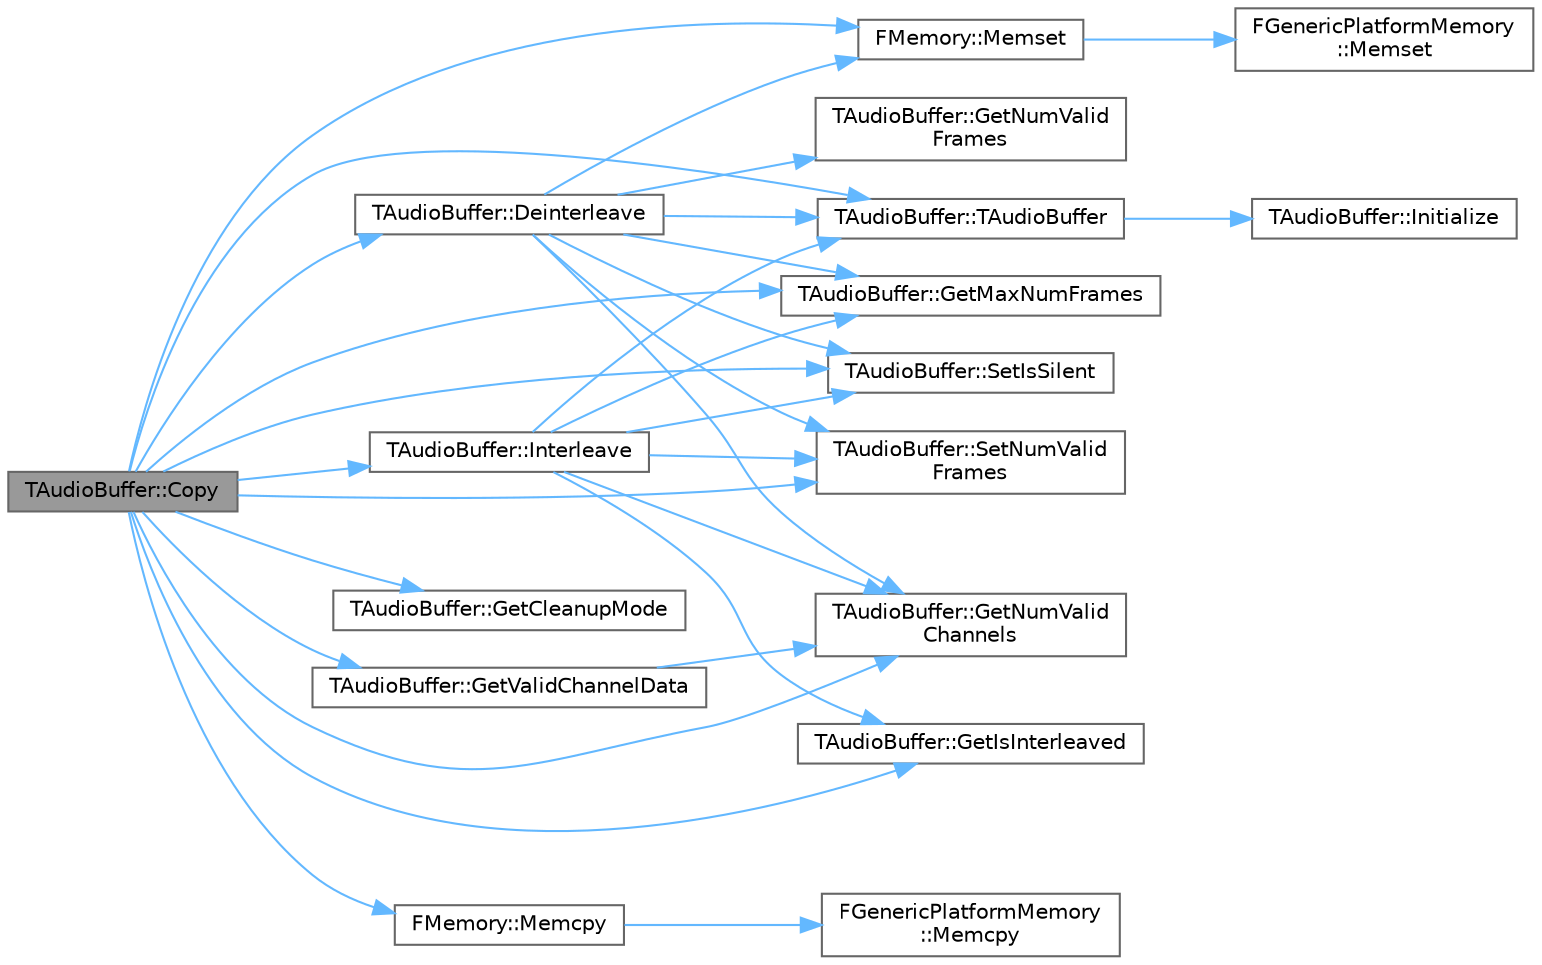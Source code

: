 digraph "TAudioBuffer::Copy"
{
 // INTERACTIVE_SVG=YES
 // LATEX_PDF_SIZE
  bgcolor="transparent";
  edge [fontname=Helvetica,fontsize=10,labelfontname=Helvetica,labelfontsize=10];
  node [fontname=Helvetica,fontsize=10,shape=box,height=0.2,width=0.4];
  rankdir="LR";
  Node1 [id="Node000001",label="TAudioBuffer::Copy",height=0.2,width=0.4,color="gray40", fillcolor="grey60", style="filled", fontcolor="black",tooltip=" "];
  Node1 -> Node2 [id="edge1_Node000001_Node000002",color="steelblue1",style="solid",tooltip=" "];
  Node2 [id="Node000002",label="TAudioBuffer::TAudioBuffer",height=0.2,width=0.4,color="grey40", fillcolor="white", style="filled",URL="$d6/d2f/classTAudioBuffer.html#abb6e778905a09d3eefc4f70ccbdc06f7",tooltip=" "];
  Node2 -> Node3 [id="edge2_Node000002_Node000003",color="steelblue1",style="solid",tooltip=" "];
  Node3 [id="Node000003",label="TAudioBuffer::Initialize",height=0.2,width=0.4,color="grey40", fillcolor="white", style="filled",URL="$d6/d2f/classTAudioBuffer.html#a26d08e02d7c63facb9b6a0126f59901e",tooltip=" "];
  Node1 -> Node4 [id="edge3_Node000001_Node000004",color="steelblue1",style="solid",tooltip=" "];
  Node4 [id="Node000004",label="TAudioBuffer::Deinterleave",height=0.2,width=0.4,color="grey40", fillcolor="white", style="filled",URL="$d6/d2f/classTAudioBuffer.html#adfdd4306cd083d9359819e9b8e31967e",tooltip=" "];
  Node4 -> Node2 [id="edge4_Node000004_Node000002",color="steelblue1",style="solid",tooltip=" "];
  Node4 -> Node5 [id="edge5_Node000004_Node000005",color="steelblue1",style="solid",tooltip=" "];
  Node5 [id="Node000005",label="TAudioBuffer::GetMaxNumFrames",height=0.2,width=0.4,color="grey40", fillcolor="white", style="filled",URL="$d6/d2f/classTAudioBuffer.html#ae31ee103332d8cf4d5438bd4ba3857ea",tooltip=" "];
  Node4 -> Node6 [id="edge6_Node000004_Node000006",color="steelblue1",style="solid",tooltip=" "];
  Node6 [id="Node000006",label="TAudioBuffer::GetNumValid\lChannels",height=0.2,width=0.4,color="grey40", fillcolor="white", style="filled",URL="$d6/d2f/classTAudioBuffer.html#a1d2258a6393f686bc0f36e42e5a8bdae",tooltip=" "];
  Node4 -> Node7 [id="edge7_Node000004_Node000007",color="steelblue1",style="solid",tooltip=" "];
  Node7 [id="Node000007",label="TAudioBuffer::GetNumValid\lFrames",height=0.2,width=0.4,color="grey40", fillcolor="white", style="filled",URL="$d6/d2f/classTAudioBuffer.html#a579b02531574350f644f94c290300354",tooltip=" "];
  Node4 -> Node8 [id="edge8_Node000004_Node000008",color="steelblue1",style="solid",tooltip=" "];
  Node8 [id="Node000008",label="FMemory::Memset",height=0.2,width=0.4,color="grey40", fillcolor="white", style="filled",URL="$de/d4a/structFMemory.html#a43a3e8842ca723b208628f1bcdde41a0",tooltip=" "];
  Node8 -> Node9 [id="edge9_Node000008_Node000009",color="steelblue1",style="solid",tooltip=" "];
  Node9 [id="Node000009",label="FGenericPlatformMemory\l::Memset",height=0.2,width=0.4,color="grey40", fillcolor="white", style="filled",URL="$d3/dfd/structFGenericPlatformMemory.html#a2a4b5993572aea4816cf4d77503358ed",tooltip=" "];
  Node4 -> Node10 [id="edge10_Node000004_Node000010",color="steelblue1",style="solid",tooltip=" "];
  Node10 [id="Node000010",label="TAudioBuffer::SetIsSilent",height=0.2,width=0.4,color="grey40", fillcolor="white", style="filled",URL="$d6/d2f/classTAudioBuffer.html#a0a840322269f75825f0396172290d9da",tooltip=" "];
  Node4 -> Node11 [id="edge11_Node000004_Node000011",color="steelblue1",style="solid",tooltip=" "];
  Node11 [id="Node000011",label="TAudioBuffer::SetNumValid\lFrames",height=0.2,width=0.4,color="grey40", fillcolor="white", style="filled",URL="$d6/d2f/classTAudioBuffer.html#a56a66079ad4e16e625d41ffe4538817a",tooltip=" "];
  Node1 -> Node12 [id="edge12_Node000001_Node000012",color="steelblue1",style="solid",tooltip=" "];
  Node12 [id="Node000012",label="TAudioBuffer::GetCleanupMode",height=0.2,width=0.4,color="grey40", fillcolor="white", style="filled",URL="$d6/d2f/classTAudioBuffer.html#a016c2e50c2f22a22b26c4adb0b3adc1d",tooltip=" "];
  Node1 -> Node13 [id="edge13_Node000001_Node000013",color="steelblue1",style="solid",tooltip=" "];
  Node13 [id="Node000013",label="TAudioBuffer::GetIsInterleaved",height=0.2,width=0.4,color="grey40", fillcolor="white", style="filled",URL="$d6/d2f/classTAudioBuffer.html#ab1f4aea221d2927673dd450372cbfcee",tooltip=" "];
  Node1 -> Node5 [id="edge14_Node000001_Node000005",color="steelblue1",style="solid",tooltip=" "];
  Node1 -> Node6 [id="edge15_Node000001_Node000006",color="steelblue1",style="solid",tooltip=" "];
  Node1 -> Node14 [id="edge16_Node000001_Node000014",color="steelblue1",style="solid",tooltip=" "];
  Node14 [id="Node000014",label="TAudioBuffer::GetValidChannelData",height=0.2,width=0.4,color="grey40", fillcolor="white", style="filled",URL="$d6/d2f/classTAudioBuffer.html#aef6fd7f77027a788dd2b8ca1fb5f87db",tooltip=" "];
  Node14 -> Node6 [id="edge17_Node000014_Node000006",color="steelblue1",style="solid",tooltip=" "];
  Node1 -> Node15 [id="edge18_Node000001_Node000015",color="steelblue1",style="solid",tooltip=" "];
  Node15 [id="Node000015",label="TAudioBuffer::Interleave",height=0.2,width=0.4,color="grey40", fillcolor="white", style="filled",URL="$d6/d2f/classTAudioBuffer.html#a1bb2ff8182a87c766f13fe8ad5d85c02",tooltip=" "];
  Node15 -> Node2 [id="edge19_Node000015_Node000002",color="steelblue1",style="solid",tooltip=" "];
  Node15 -> Node13 [id="edge20_Node000015_Node000013",color="steelblue1",style="solid",tooltip=" "];
  Node15 -> Node5 [id="edge21_Node000015_Node000005",color="steelblue1",style="solid",tooltip=" "];
  Node15 -> Node6 [id="edge22_Node000015_Node000006",color="steelblue1",style="solid",tooltip=" "];
  Node15 -> Node10 [id="edge23_Node000015_Node000010",color="steelblue1",style="solid",tooltip=" "];
  Node15 -> Node11 [id="edge24_Node000015_Node000011",color="steelblue1",style="solid",tooltip=" "];
  Node1 -> Node16 [id="edge25_Node000001_Node000016",color="steelblue1",style="solid",tooltip=" "];
  Node16 [id="Node000016",label="FMemory::Memcpy",height=0.2,width=0.4,color="grey40", fillcolor="white", style="filled",URL="$de/d4a/structFMemory.html#af5c0a2f1987809876d6d72269851e89c",tooltip=" "];
  Node16 -> Node17 [id="edge26_Node000016_Node000017",color="steelblue1",style="solid",tooltip=" "];
  Node17 [id="Node000017",label="FGenericPlatformMemory\l::Memcpy",height=0.2,width=0.4,color="grey40", fillcolor="white", style="filled",URL="$d3/dfd/structFGenericPlatformMemory.html#a13ca9511967a7af8d1c2c3beab1208e2",tooltip=" "];
  Node1 -> Node8 [id="edge27_Node000001_Node000008",color="steelblue1",style="solid",tooltip=" "];
  Node1 -> Node10 [id="edge28_Node000001_Node000010",color="steelblue1",style="solid",tooltip=" "];
  Node1 -> Node11 [id="edge29_Node000001_Node000011",color="steelblue1",style="solid",tooltip=" "];
}
